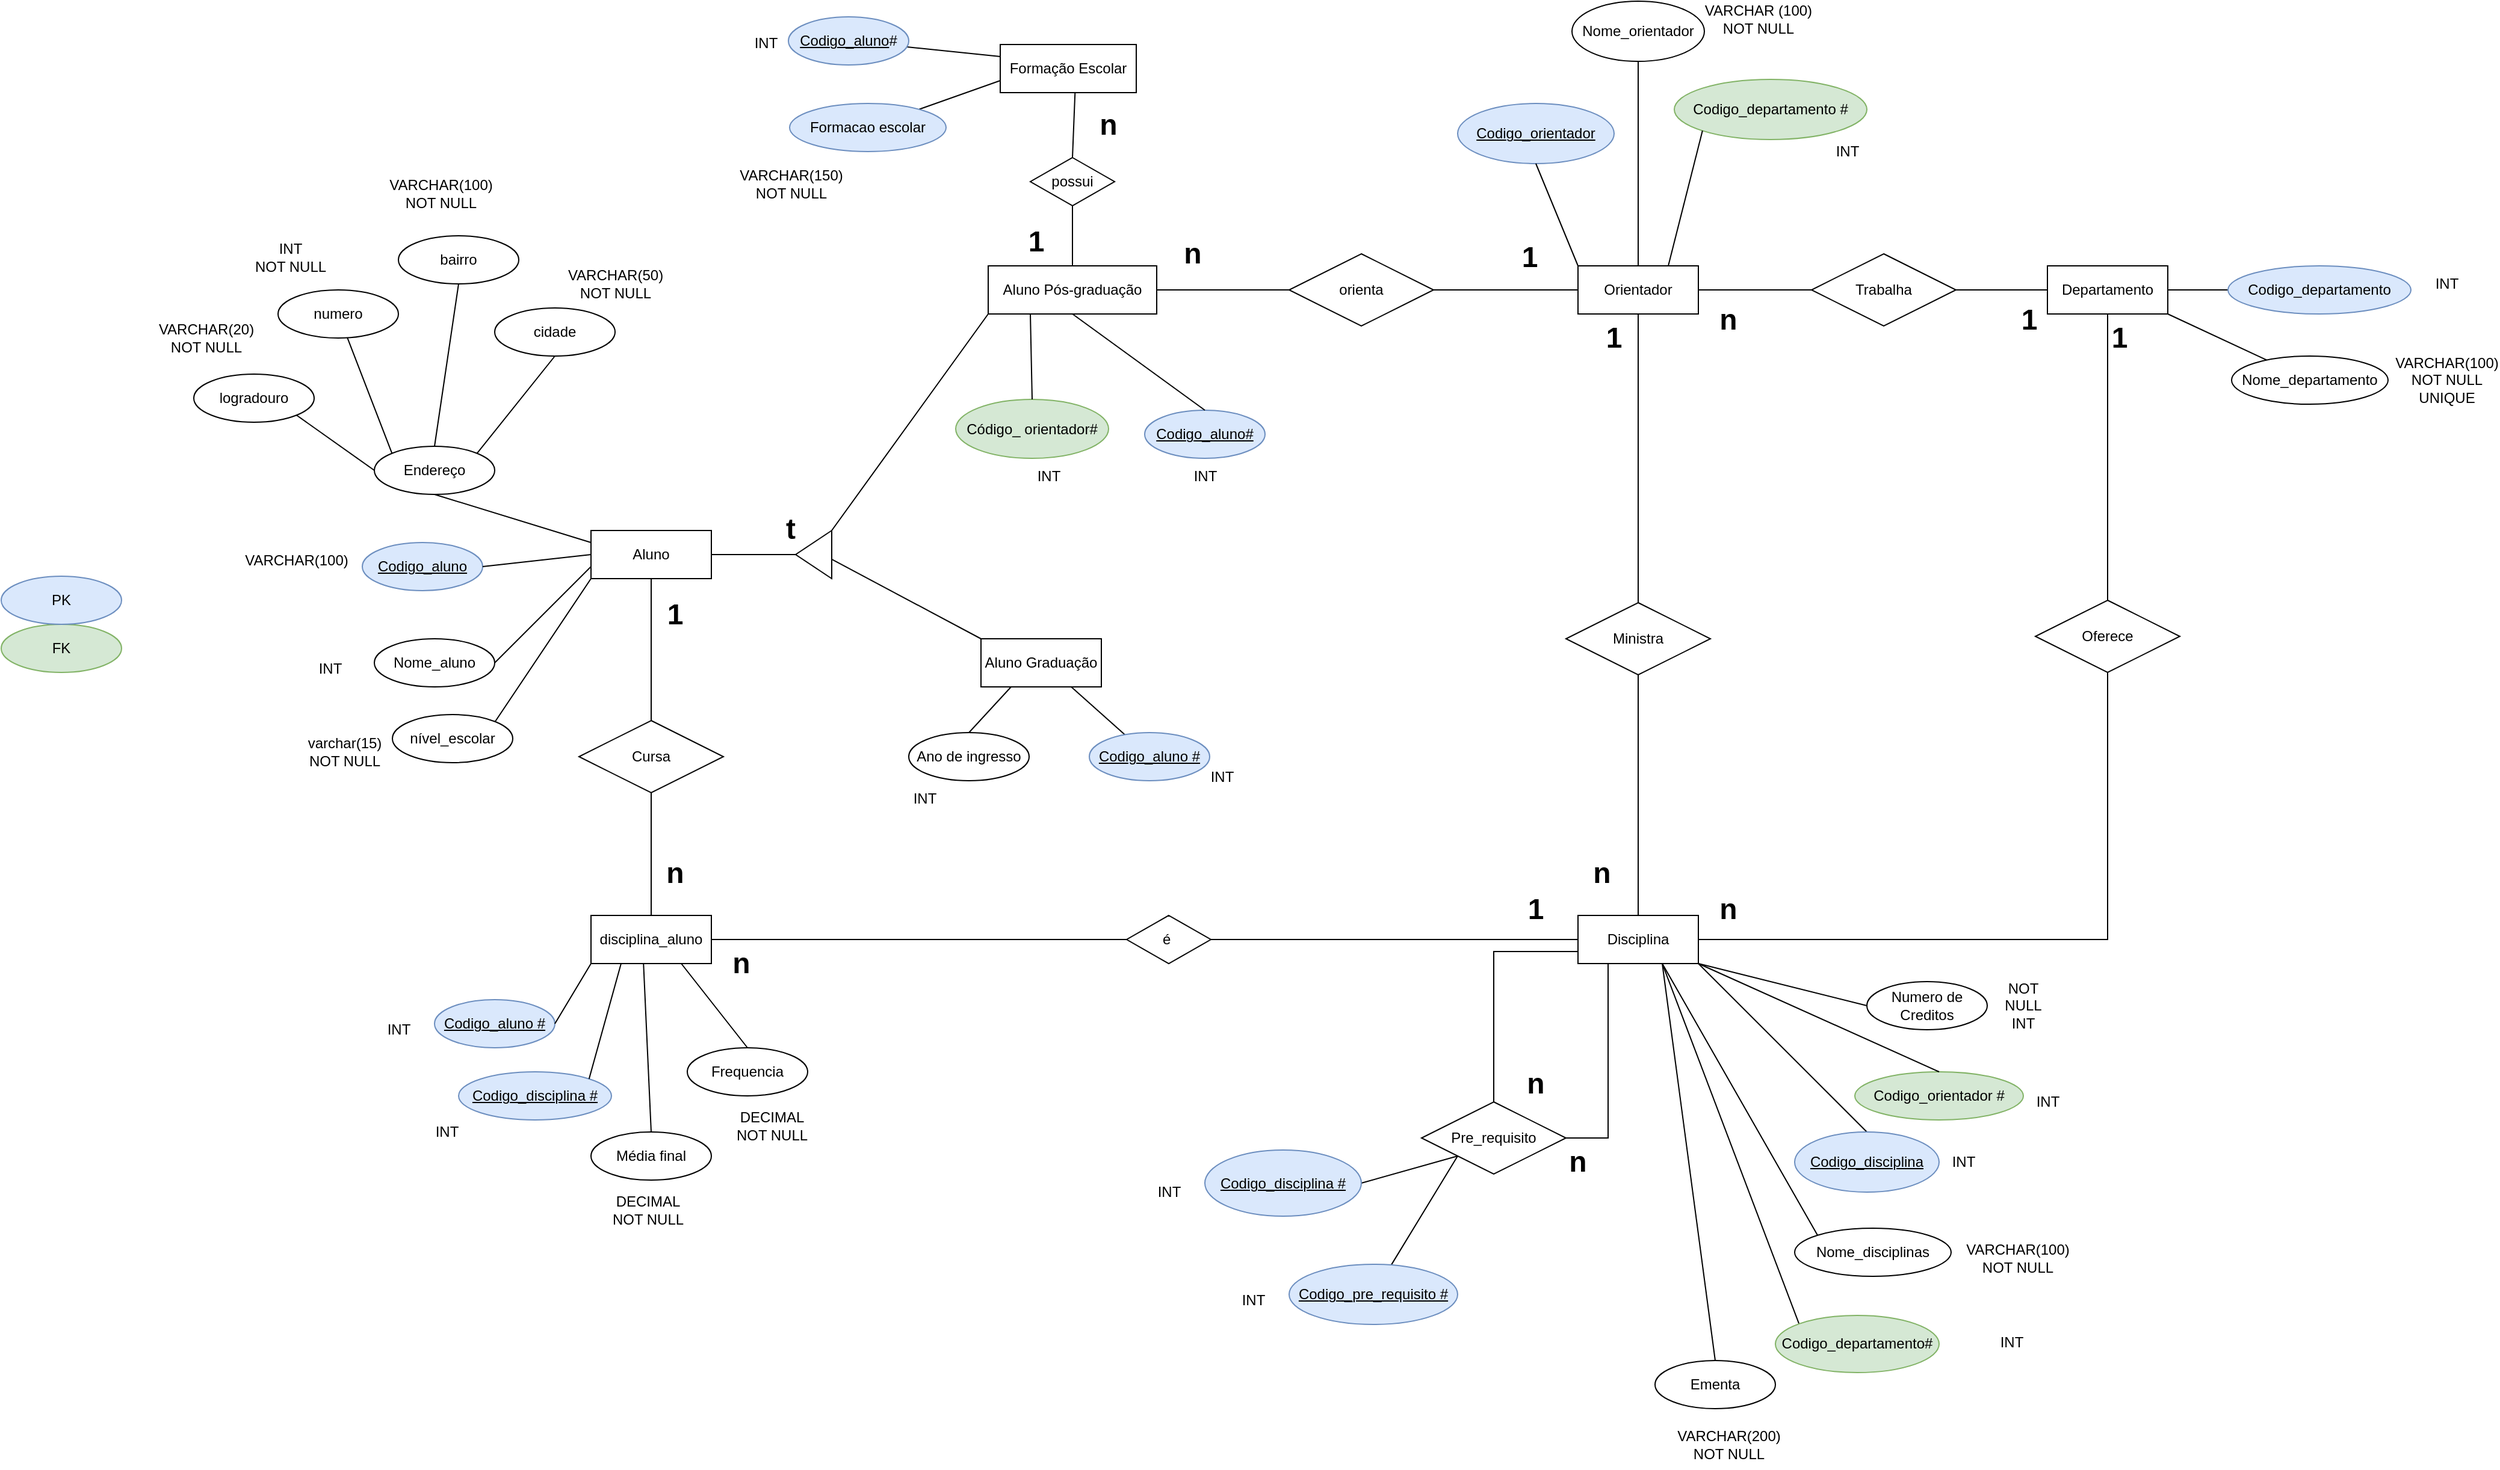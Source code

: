 <mxfile version="21.1.2" type="device">
  <diagram name="Página-1" id="sO-7xEorYhocGjbOIU1M">
    <mxGraphModel dx="548" dy="1521" grid="0" gridSize="10" guides="1" tooltips="1" connect="1" arrows="1" fold="1" page="1" pageScale="1" pageWidth="827" pageHeight="1169" math="0" shadow="0">
      <root>
        <mxCell id="0" />
        <mxCell id="1" parent="0" />
        <mxCell id="-kthMHdzDpv6y8lh09t6-1" value="Departamento" style="whiteSpace=wrap;html=1;align=center;" parent="1" vertex="1">
          <mxGeometry x="1850" y="-140" width="100" height="40" as="geometry" />
        </mxCell>
        <mxCell id="-kthMHdzDpv6y8lh09t6-2" value="Disciplina" style="whiteSpace=wrap;html=1;align=center;strokeColor=#000000;" parent="1" vertex="1">
          <mxGeometry x="1460" y="400" width="100" height="40" as="geometry" />
        </mxCell>
        <mxCell id="-kthMHdzDpv6y8lh09t6-3" value="Orientador" style="whiteSpace=wrap;html=1;align=center;" parent="1" vertex="1">
          <mxGeometry x="1460" y="-140" width="100" height="40" as="geometry" />
        </mxCell>
        <mxCell id="-kthMHdzDpv6y8lh09t6-5" value="Aluno" style="whiteSpace=wrap;html=1;align=center;" parent="1" vertex="1">
          <mxGeometry x="640" y="80" width="100" height="40" as="geometry" />
        </mxCell>
        <mxCell id="-kthMHdzDpv6y8lh09t6-7" value="disciplina_aluno" style="whiteSpace=wrap;html=1;align=center;" parent="1" vertex="1">
          <mxGeometry x="640" y="400" width="100" height="40" as="geometry" />
        </mxCell>
        <mxCell id="-kthMHdzDpv6y8lh09t6-8" value="Aluno Pós-graduação" style="whiteSpace=wrap;html=1;align=center;" parent="1" vertex="1">
          <mxGeometry x="970" y="-140" width="140" height="40" as="geometry" />
        </mxCell>
        <mxCell id="-kthMHdzDpv6y8lh09t6-10" value="Aluno Graduação" style="whiteSpace=wrap;html=1;align=center;" parent="1" vertex="1">
          <mxGeometry x="964" y="170" width="100" height="40" as="geometry" />
        </mxCell>
        <mxCell id="am_5IbPLL-6dULDhQSP--19" value="Oferece" style="shape=rhombus;perimeter=rhombusPerimeter;whiteSpace=wrap;html=1;align=center;" parent="1" vertex="1">
          <mxGeometry x="1840" y="138" width="120" height="60" as="geometry" />
        </mxCell>
        <mxCell id="am_5IbPLL-6dULDhQSP--25" value="Trabalha" style="shape=rhombus;perimeter=rhombusPerimeter;whiteSpace=wrap;html=1;align=center;" parent="1" vertex="1">
          <mxGeometry x="1654" y="-150" width="120" height="60" as="geometry" />
        </mxCell>
        <mxCell id="am_5IbPLL-6dULDhQSP--34" value="" style="triangle;whiteSpace=wrap;html=1;direction=west;" parent="1" vertex="1">
          <mxGeometry x="810" y="80" width="30" height="40" as="geometry" />
        </mxCell>
        <mxCell id="am_5IbPLL-6dULDhQSP--38" value="" style="endArrow=none;html=1;rounded=0;entryX=1;entryY=0.5;entryDx=0;entryDy=0;exitX=1;exitY=0.5;exitDx=0;exitDy=0;" parent="1" source="-kthMHdzDpv6y8lh09t6-5" target="am_5IbPLL-6dULDhQSP--34" edge="1">
          <mxGeometry relative="1" as="geometry">
            <mxPoint x="670" y="10" as="sourcePoint" />
            <mxPoint x="830" y="10" as="targetPoint" />
          </mxGeometry>
        </mxCell>
        <mxCell id="am_5IbPLL-6dULDhQSP--39" value="" style="endArrow=none;html=1;rounded=0;entryX=0;entryY=1;entryDx=0;entryDy=0;" parent="1" target="-kthMHdzDpv6y8lh09t6-8" edge="1">
          <mxGeometry relative="1" as="geometry">
            <mxPoint x="840" y="80" as="sourcePoint" />
            <mxPoint x="830" y="10" as="targetPoint" />
          </mxGeometry>
        </mxCell>
        <mxCell id="am_5IbPLL-6dULDhQSP--40" value="" style="endArrow=none;html=1;rounded=0;entryX=0;entryY=0;entryDx=0;entryDy=0;exitX=-0.002;exitY=0.402;exitDx=0;exitDy=0;exitPerimeter=0;" parent="1" source="am_5IbPLL-6dULDhQSP--34" target="-kthMHdzDpv6y8lh09t6-10" edge="1">
          <mxGeometry relative="1" as="geometry">
            <mxPoint x="840" y="107" as="sourcePoint" />
            <mxPoint x="830" y="10" as="targetPoint" />
          </mxGeometry>
        </mxCell>
        <mxCell id="am_5IbPLL-6dULDhQSP--42" value="" style="endArrow=none;html=1;rounded=0;entryX=0;entryY=0.5;entryDx=0;entryDy=0;exitX=1;exitY=0.5;exitDx=0;exitDy=0;" parent="1" source="am_5IbPLL-6dULDhQSP--17" target="-kthMHdzDpv6y8lh09t6-3" edge="1">
          <mxGeometry relative="1" as="geometry">
            <mxPoint x="970" y="60" as="sourcePoint" />
            <mxPoint x="1130" y="60" as="targetPoint" />
          </mxGeometry>
        </mxCell>
        <mxCell id="am_5IbPLL-6dULDhQSP--43" value="" style="endArrow=none;html=1;rounded=0;entryX=0.5;entryY=1;entryDx=0;entryDy=0;exitX=0.5;exitY=0;exitDx=0;exitDy=0;" parent="1" source="am_5IbPLL-6dULDhQSP--15" target="-kthMHdzDpv6y8lh09t6-3" edge="1">
          <mxGeometry relative="1" as="geometry">
            <mxPoint x="1520" y="50.0" as="sourcePoint" />
            <mxPoint x="1130" y="60" as="targetPoint" />
          </mxGeometry>
        </mxCell>
        <mxCell id="am_5IbPLL-6dULDhQSP--44" value="" style="endArrow=none;html=1;rounded=0;entryX=0.5;entryY=1;entryDx=0;entryDy=0;exitX=0.5;exitY=0;exitDx=0;exitDy=0;" parent="1" source="-kthMHdzDpv6y8lh09t6-2" target="am_5IbPLL-6dULDhQSP--15" edge="1">
          <mxGeometry relative="1" as="geometry">
            <mxPoint x="1510" y="340" as="sourcePoint" />
            <mxPoint x="1510" y="20" as="targetPoint" />
          </mxGeometry>
        </mxCell>
        <mxCell id="am_5IbPLL-6dULDhQSP--15" value="Ministra" style="shape=rhombus;perimeter=rhombusPerimeter;whiteSpace=wrap;html=1;align=center;" parent="1" vertex="1">
          <mxGeometry x="1450" y="140" width="120" height="60" as="geometry" />
        </mxCell>
        <mxCell id="am_5IbPLL-6dULDhQSP--45" value="" style="endArrow=none;html=1;rounded=0;entryX=0;entryY=0.5;entryDx=0;entryDy=0;exitX=1;exitY=0.5;exitDx=0;exitDy=0;" parent="1" source="-kthMHdzDpv6y8lh09t6-8" target="am_5IbPLL-6dULDhQSP--17" edge="1">
          <mxGeometry relative="1" as="geometry">
            <mxPoint x="1150" y="-90" as="sourcePoint" />
            <mxPoint x="1470" y="-90" as="targetPoint" />
          </mxGeometry>
        </mxCell>
        <mxCell id="am_5IbPLL-6dULDhQSP--17" value="orienta" style="shape=rhombus;perimeter=rhombusPerimeter;whiteSpace=wrap;html=1;align=center;" parent="1" vertex="1">
          <mxGeometry x="1220" y="-150" width="120" height="60" as="geometry" />
        </mxCell>
        <mxCell id="am_5IbPLL-6dULDhQSP--46" value="" style="endArrow=none;html=1;rounded=0;entryX=0;entryY=0.5;entryDx=0;entryDy=0;exitX=1;exitY=0.5;exitDx=0;exitDy=0;" parent="1" source="am_5IbPLL-6dULDhQSP--25" target="-kthMHdzDpv6y8lh09t6-1" edge="1">
          <mxGeometry relative="1" as="geometry">
            <mxPoint x="1240" y="20" as="sourcePoint" />
            <mxPoint x="1400" y="20" as="targetPoint" />
          </mxGeometry>
        </mxCell>
        <mxCell id="am_5IbPLL-6dULDhQSP--47" value="" style="endArrow=none;html=1;rounded=0;exitX=1;exitY=0.5;exitDx=0;exitDy=0;entryX=0;entryY=0.5;entryDx=0;entryDy=0;" parent="1" source="-kthMHdzDpv6y8lh09t6-3" target="am_5IbPLL-6dULDhQSP--25" edge="1">
          <mxGeometry relative="1" as="geometry">
            <mxPoint x="1240" y="20" as="sourcePoint" />
            <mxPoint x="1400" y="20" as="targetPoint" />
          </mxGeometry>
        </mxCell>
        <mxCell id="am_5IbPLL-6dULDhQSP--48" value="" style="endArrow=none;html=1;rounded=0;entryX=0.5;entryY=1;entryDx=0;entryDy=0;exitX=0.5;exitY=0;exitDx=0;exitDy=0;" parent="1" source="am_5IbPLL-6dULDhQSP--19" target="-kthMHdzDpv6y8lh09t6-1" edge="1">
          <mxGeometry relative="1" as="geometry">
            <mxPoint x="1900" y="50.0" as="sourcePoint" />
            <mxPoint x="1400" y="60" as="targetPoint" />
          </mxGeometry>
        </mxCell>
        <mxCell id="am_5IbPLL-6dULDhQSP--49" value="" style="endArrow=none;html=1;rounded=0;entryX=0.5;entryY=1;entryDx=0;entryDy=0;exitX=1;exitY=0.5;exitDx=0;exitDy=0;" parent="1" source="-kthMHdzDpv6y8lh09t6-2" target="am_5IbPLL-6dULDhQSP--19" edge="1">
          <mxGeometry relative="1" as="geometry">
            <mxPoint x="1560" y="340" as="sourcePoint" />
            <mxPoint x="1390" y="150" as="targetPoint" />
            <Array as="points">
              <mxPoint x="1900" y="420" />
            </Array>
          </mxGeometry>
        </mxCell>
        <mxCell id="am_5IbPLL-6dULDhQSP--50" value="" style="endArrow=none;html=1;rounded=0;entryX=0;entryY=0.5;entryDx=0;entryDy=0;exitX=1;exitY=0.5;exitDx=0;exitDy=0;" parent="1" source="-kthMHdzDpv6y8lh09t6-14" target="-kthMHdzDpv6y8lh09t6-2" edge="1">
          <mxGeometry relative="1" as="geometry">
            <mxPoint x="1190" y="230" as="sourcePoint" />
            <mxPoint x="1350" y="230" as="targetPoint" />
          </mxGeometry>
        </mxCell>
        <mxCell id="am_5IbPLL-6dULDhQSP--51" value="" style="endArrow=none;html=1;rounded=0;exitX=0.5;exitY=1;exitDx=0;exitDy=0;entryX=0.5;entryY=0;entryDx=0;entryDy=0;" parent="1" source="am_5IbPLL-6dULDhQSP--28" target="-kthMHdzDpv6y8lh09t6-7" edge="1">
          <mxGeometry relative="1" as="geometry">
            <mxPoint x="1190" y="150" as="sourcePoint" />
            <mxPoint x="1350" y="150" as="targetPoint" />
          </mxGeometry>
        </mxCell>
        <mxCell id="am_5IbPLL-6dULDhQSP--52" value="" style="endArrow=none;html=1;rounded=0;entryX=0;entryY=0.5;entryDx=0;entryDy=0;exitX=1;exitY=0.5;exitDx=0;exitDy=0;" parent="1" source="-kthMHdzDpv6y8lh09t6-7" target="-kthMHdzDpv6y8lh09t6-14" edge="1">
          <mxGeometry relative="1" as="geometry">
            <mxPoint x="740" y="420" as="sourcePoint" />
            <mxPoint x="1460" y="420" as="targetPoint" />
          </mxGeometry>
        </mxCell>
        <mxCell id="-kthMHdzDpv6y8lh09t6-14" value="é&amp;nbsp;" style="shape=rhombus;perimeter=rhombusPerimeter;whiteSpace=wrap;html=1;align=center;" parent="1" vertex="1">
          <mxGeometry x="1085" y="400" width="70" height="40" as="geometry" />
        </mxCell>
        <mxCell id="am_5IbPLL-6dULDhQSP--53" value="" style="endArrow=none;html=1;rounded=0;exitX=0.5;exitY=1;exitDx=0;exitDy=0;entryX=0.5;entryY=0;entryDx=0;entryDy=0;" parent="1" source="-kthMHdzDpv6y8lh09t6-5" target="am_5IbPLL-6dULDhQSP--28" edge="1">
          <mxGeometry relative="1" as="geometry">
            <mxPoint x="690" y="120" as="sourcePoint" />
            <mxPoint x="690" y="320" as="targetPoint" />
          </mxGeometry>
        </mxCell>
        <mxCell id="am_5IbPLL-6dULDhQSP--28" value="Cursa" style="shape=rhombus;perimeter=rhombusPerimeter;whiteSpace=wrap;html=1;align=center;" parent="1" vertex="1">
          <mxGeometry x="630" y="238" width="120" height="60" as="geometry" />
        </mxCell>
        <mxCell id="328aUAQGdiE6-2sCasB5-2" value="" style="endArrow=none;html=1;rounded=0;entryX=1;entryY=1;entryDx=0;entryDy=0;" parent="1" source="328aUAQGdiE6-2sCasB5-18" target="-kthMHdzDpv6y8lh09t6-1" edge="1">
          <mxGeometry relative="1" as="geometry">
            <mxPoint x="1900" y="-210" as="sourcePoint" />
            <mxPoint x="1400" y="70" as="targetPoint" />
          </mxGeometry>
        </mxCell>
        <mxCell id="328aUAQGdiE6-2sCasB5-3" value="Nome_orientador" style="ellipse;whiteSpace=wrap;html=1;align=center;" parent="1" vertex="1">
          <mxGeometry x="1455" y="-360" width="110" height="50" as="geometry" />
        </mxCell>
        <mxCell id="328aUAQGdiE6-2sCasB5-4" value="" style="endArrow=none;html=1;rounded=0;entryX=1;entryY=0.5;entryDx=0;entryDy=0;exitX=0;exitY=0.5;exitDx=0;exitDy=0;" parent="1" source="328aUAQGdiE6-2sCasB5-5" target="-kthMHdzDpv6y8lh09t6-1" edge="1">
          <mxGeometry relative="1" as="geometry">
            <mxPoint x="1990" y="-220" as="sourcePoint" />
            <mxPoint x="1900" y="-150" as="targetPoint" />
          </mxGeometry>
        </mxCell>
        <mxCell id="328aUAQGdiE6-2sCasB5-5" value="Codigo_departamento" style="ellipse;whiteSpace=wrap;html=1;align=center;fillColor=#dae8fc;strokeColor=#6c8ebf;" parent="1" vertex="1">
          <mxGeometry x="2000" y="-140" width="152" height="40" as="geometry" />
        </mxCell>
        <mxCell id="328aUAQGdiE6-2sCasB5-9" value="" style="endArrow=none;html=1;rounded=0;entryX=1;entryY=1;entryDx=0;entryDy=0;exitX=0.5;exitY=0;exitDx=0;exitDy=0;" parent="1" source="328aUAQGdiE6-2sCasB5-10" target="-kthMHdzDpv6y8lh09t6-2" edge="1">
          <mxGeometry relative="1" as="geometry">
            <mxPoint x="1560" y="510" as="sourcePoint" />
            <mxPoint x="1935" y="80" as="targetPoint" />
          </mxGeometry>
        </mxCell>
        <mxCell id="328aUAQGdiE6-2sCasB5-10" value="&lt;u&gt;Codigo_disciplina&lt;/u&gt;" style="ellipse;whiteSpace=wrap;html=1;align=center;fillColor=#dae8fc;strokeColor=#6c8ebf;" parent="1" vertex="1">
          <mxGeometry x="1640" y="580" width="120" height="50" as="geometry" />
        </mxCell>
        <mxCell id="328aUAQGdiE6-2sCasB5-11" value="Nome_disciplinas" style="ellipse;whiteSpace=wrap;html=1;align=center;" parent="1" vertex="1">
          <mxGeometry x="1640" y="660" width="130" height="40" as="geometry" />
        </mxCell>
        <mxCell id="328aUAQGdiE6-2sCasB5-12" value="Ementa" style="ellipse;whiteSpace=wrap;html=1;align=center;" parent="1" vertex="1">
          <mxGeometry x="1524" y="770" width="100" height="40" as="geometry" />
        </mxCell>
        <mxCell id="328aUAQGdiE6-2sCasB5-13" value="Numero de Creditos" style="ellipse;whiteSpace=wrap;html=1;align=center;" parent="1" vertex="1">
          <mxGeometry x="1700" y="455" width="100" height="40" as="geometry" />
        </mxCell>
        <mxCell id="328aUAQGdiE6-2sCasB5-14" value="Codigo_orientador #" style="ellipse;whiteSpace=wrap;html=1;align=center;fillColor=#d5e8d4;strokeColor=#82b366;" parent="1" vertex="1">
          <mxGeometry x="1690" y="530" width="140" height="40" as="geometry" />
        </mxCell>
        <mxCell id="328aUAQGdiE6-2sCasB5-16" value="&lt;u&gt;Codigo_orientador&lt;/u&gt;" style="ellipse;whiteSpace=wrap;html=1;align=center;fillColor=#dae8fc;strokeColor=#6c8ebf;" parent="1" vertex="1">
          <mxGeometry x="1360" y="-275" width="130" height="50" as="geometry" />
        </mxCell>
        <mxCell id="328aUAQGdiE6-2sCasB5-17" value="Codigo_departamento #" style="ellipse;whiteSpace=wrap;html=1;align=center;fillColor=#d5e8d4;strokeColor=#82b366;" parent="1" vertex="1">
          <mxGeometry x="1540" y="-295" width="160" height="50" as="geometry" />
        </mxCell>
        <mxCell id="328aUAQGdiE6-2sCasB5-20" value="&lt;u&gt;Codigo_aluno&lt;/u&gt;" style="ellipse;whiteSpace=wrap;html=1;align=center;fillColor=#dae8fc;strokeColor=#6c8ebf;" parent="1" vertex="1">
          <mxGeometry x="450" y="90" width="100" height="40" as="geometry" />
        </mxCell>
        <mxCell id="328aUAQGdiE6-2sCasB5-21" value="Nome_aluno" style="ellipse;whiteSpace=wrap;html=1;align=center;" parent="1" vertex="1">
          <mxGeometry x="460" y="170" width="100" height="40" as="geometry" />
        </mxCell>
        <mxCell id="328aUAQGdiE6-2sCasB5-22" value="Endereço" style="ellipse;whiteSpace=wrap;html=1;align=center;" parent="1" vertex="1">
          <mxGeometry x="460" y="10" width="100" height="40" as="geometry" />
        </mxCell>
        <mxCell id="328aUAQGdiE6-2sCasB5-24" value="&lt;u&gt;Codigo_aluno #&lt;/u&gt;" style="ellipse;whiteSpace=wrap;html=1;align=center;fillColor=#dae8fc;strokeColor=#6c8ebf;" parent="1" vertex="1">
          <mxGeometry x="510" y="470" width="100" height="40" as="geometry" />
        </mxCell>
        <mxCell id="328aUAQGdiE6-2sCasB5-25" value="&lt;u&gt;Codigo_disciplina #&lt;/u&gt;" style="ellipse;whiteSpace=wrap;html=1;align=center;fillColor=#dae8fc;strokeColor=#6c8ebf;" parent="1" vertex="1">
          <mxGeometry x="530" y="530" width="127" height="40" as="geometry" />
        </mxCell>
        <mxCell id="328aUAQGdiE6-2sCasB5-26" value="Média final" style="ellipse;whiteSpace=wrap;html=1;align=center;" parent="1" vertex="1">
          <mxGeometry x="640" y="580" width="100" height="40" as="geometry" />
        </mxCell>
        <mxCell id="328aUAQGdiE6-2sCasB5-27" value="Frequencia" style="ellipse;whiteSpace=wrap;html=1;align=center;" parent="1" vertex="1">
          <mxGeometry x="720" y="510" width="100" height="40" as="geometry" />
        </mxCell>
        <mxCell id="328aUAQGdiE6-2sCasB5-28" value="Ano de ingresso" style="ellipse;whiteSpace=wrap;html=1;align=center;" parent="1" vertex="1">
          <mxGeometry x="904" y="248" width="100" height="40" as="geometry" />
        </mxCell>
        <mxCell id="328aUAQGdiE6-2sCasB5-29" value="Código_ orientador#" style="ellipse;whiteSpace=wrap;html=1;align=center;fillColor=#d5e8d4;strokeColor=#82b366;" parent="1" vertex="1">
          <mxGeometry x="943" y="-29" width="127" height="49" as="geometry" />
        </mxCell>
        <mxCell id="328aUAQGdiE6-2sCasB5-30" value="&lt;u&gt;Codigo_aluno#&lt;/u&gt;" style="ellipse;whiteSpace=wrap;html=1;align=center;fillColor=#dae8fc;strokeColor=#6c8ebf;" parent="1" vertex="1">
          <mxGeometry x="1100" y="-20" width="100" height="40" as="geometry" />
        </mxCell>
        <mxCell id="9VS_eh-sLjcIpvWzk_sn-1" value="" style="endArrow=none;html=1;rounded=0;exitX=0.5;exitY=1;exitDx=0;exitDy=0;entryX=0;entryY=0;entryDx=0;entryDy=0;" parent="1" source="328aUAQGdiE6-2sCasB5-16" target="-kthMHdzDpv6y8lh09t6-3" edge="1">
          <mxGeometry relative="1" as="geometry">
            <mxPoint x="1473.891" y="-207.322" as="sourcePoint" />
            <mxPoint x="1520" y="-150" as="targetPoint" />
          </mxGeometry>
        </mxCell>
        <mxCell id="9VS_eh-sLjcIpvWzk_sn-2" value="" style="endArrow=none;html=1;rounded=0;entryX=0.5;entryY=1;entryDx=0;entryDy=0;exitX=0.5;exitY=0;exitDx=0;exitDy=0;" parent="1" source="-kthMHdzDpv6y8lh09t6-3" target="328aUAQGdiE6-2sCasB5-3" edge="1">
          <mxGeometry relative="1" as="geometry">
            <mxPoint x="1390" y="-60" as="sourcePoint" />
            <mxPoint x="1550" y="-60" as="targetPoint" />
          </mxGeometry>
        </mxCell>
        <mxCell id="9VS_eh-sLjcIpvWzk_sn-3" value="" style="endArrow=none;html=1;rounded=0;entryX=0;entryY=1;entryDx=0;entryDy=0;exitX=0.75;exitY=0;exitDx=0;exitDy=0;" parent="1" source="-kthMHdzDpv6y8lh09t6-3" target="328aUAQGdiE6-2sCasB5-17" edge="1">
          <mxGeometry relative="1" as="geometry">
            <mxPoint x="1520" y="-150" as="sourcePoint" />
            <mxPoint x="1550" y="-60" as="targetPoint" />
          </mxGeometry>
        </mxCell>
        <mxCell id="9VS_eh-sLjcIpvWzk_sn-4" value="VARCHAR (100)&lt;br&gt;NOT NULL" style="text;html=1;strokeColor=none;fillColor=none;align=center;verticalAlign=middle;whiteSpace=wrap;rounded=0;" parent="1" vertex="1">
          <mxGeometry x="1550" y="-360" width="120" height="30" as="geometry" />
        </mxCell>
        <mxCell id="9VS_eh-sLjcIpvWzk_sn-5" value="INT" style="text;html=1;strokeColor=none;fillColor=none;align=center;verticalAlign=middle;whiteSpace=wrap;rounded=0;" parent="1" vertex="1">
          <mxGeometry x="1654" y="-250" width="60" height="30" as="geometry" />
        </mxCell>
        <mxCell id="9VS_eh-sLjcIpvWzk_sn-6" value="FK" style="ellipse;whiteSpace=wrap;html=1;align=center;fillColor=#d5e8d4;strokeColor=#82b366;" parent="1" vertex="1">
          <mxGeometry x="150" y="158" width="100" height="40" as="geometry" />
        </mxCell>
        <mxCell id="9VS_eh-sLjcIpvWzk_sn-10" value="PK" style="ellipse;whiteSpace=wrap;html=1;align=center;fillColor=#dae8fc;strokeColor=#6c8ebf;" parent="1" vertex="1">
          <mxGeometry x="150" y="118" width="100" height="40" as="geometry" />
        </mxCell>
        <mxCell id="328aUAQGdiE6-2sCasB5-18" value="Nome_departamento" style="ellipse;whiteSpace=wrap;html=1;align=center;" parent="1" vertex="1">
          <mxGeometry x="2003" y="-65" width="130" height="40" as="geometry" />
        </mxCell>
        <mxCell id="9VS_eh-sLjcIpvWzk_sn-12" value="VARCHAR(100)&lt;br&gt;NOT NULL&lt;br&gt;UNIQUE" style="text;html=1;strokeColor=none;fillColor=none;align=center;verticalAlign=middle;whiteSpace=wrap;rounded=0;" parent="1" vertex="1">
          <mxGeometry x="2152" y="-60" width="60" height="30" as="geometry" />
        </mxCell>
        <mxCell id="9VS_eh-sLjcIpvWzk_sn-13" value="INT" style="text;html=1;strokeColor=none;fillColor=none;align=center;verticalAlign=middle;whiteSpace=wrap;rounded=0;" parent="1" vertex="1">
          <mxGeometry x="2152" y="-140" width="60" height="30" as="geometry" />
        </mxCell>
        <mxCell id="9VS_eh-sLjcIpvWzk_sn-14" value="" style="endArrow=none;html=1;rounded=0;entryX=0;entryY=0.5;entryDx=0;entryDy=0;" parent="1" target="328aUAQGdiE6-2sCasB5-13" edge="1">
          <mxGeometry relative="1" as="geometry">
            <mxPoint x="1560" y="440" as="sourcePoint" />
            <mxPoint x="1540" y="310" as="targetPoint" />
          </mxGeometry>
        </mxCell>
        <mxCell id="9VS_eh-sLjcIpvWzk_sn-15" value="" style="endArrow=none;html=1;rounded=0;entryX=0.5;entryY=0;entryDx=0;entryDy=0;exitX=1;exitY=1;exitDx=0;exitDy=0;" parent="1" source="-kthMHdzDpv6y8lh09t6-2" target="328aUAQGdiE6-2sCasB5-14" edge="1">
          <mxGeometry relative="1" as="geometry">
            <mxPoint x="1380" y="310" as="sourcePoint" />
            <mxPoint x="1540" y="310" as="targetPoint" />
          </mxGeometry>
        </mxCell>
        <mxCell id="9VS_eh-sLjcIpvWzk_sn-16" value="" style="endArrow=none;html=1;rounded=0;exitX=0;exitY=0;exitDx=0;exitDy=0;" parent="1" source="2ZMc8y1-_rDqalnOoS_V-8" edge="1">
          <mxGeometry relative="1" as="geometry">
            <mxPoint x="1652.915" y="737.485" as="sourcePoint" />
            <mxPoint x="1530" y="440" as="targetPoint" />
          </mxGeometry>
        </mxCell>
        <mxCell id="9VS_eh-sLjcIpvWzk_sn-17" value="" style="endArrow=none;html=1;rounded=0;fillColor=#cce5ff;strokeColor=default;" parent="1" edge="1">
          <mxGeometry relative="1" as="geometry">
            <mxPoint x="1574" y="770" as="sourcePoint" />
            <mxPoint x="1530" y="440" as="targetPoint" />
          </mxGeometry>
        </mxCell>
        <mxCell id="9VS_eh-sLjcIpvWzk_sn-18" value="" style="endArrow=none;html=1;rounded=0;exitX=0;exitY=0;exitDx=0;exitDy=0;" parent="1" source="328aUAQGdiE6-2sCasB5-11" edge="1">
          <mxGeometry relative="1" as="geometry">
            <mxPoint x="1380" y="310" as="sourcePoint" />
            <mxPoint x="1530" y="440" as="targetPoint" />
          </mxGeometry>
        </mxCell>
        <mxCell id="9VS_eh-sLjcIpvWzk_sn-19" value="NOT NULL&lt;br&gt;INT" style="text;html=1;strokeColor=none;fillColor=none;align=center;verticalAlign=middle;whiteSpace=wrap;rounded=0;" parent="1" vertex="1">
          <mxGeometry x="1800" y="460" width="60" height="30" as="geometry" />
        </mxCell>
        <mxCell id="9VS_eh-sLjcIpvWzk_sn-20" value="INT" style="text;html=1;align=center;verticalAlign=middle;resizable=0;points=[];autosize=1;strokeColor=none;fillColor=none;" parent="1" vertex="1">
          <mxGeometry x="1830" y="540" width="40" height="30" as="geometry" />
        </mxCell>
        <mxCell id="9VS_eh-sLjcIpvWzk_sn-22" value="VARCHAR(100)&lt;br&gt;NOT NULL" style="text;html=1;align=center;verticalAlign=middle;resizable=0;points=[];autosize=1;strokeColor=none;fillColor=none;" parent="1" vertex="1">
          <mxGeometry x="1770" y="665" width="110" height="40" as="geometry" />
        </mxCell>
        <mxCell id="9VS_eh-sLjcIpvWzk_sn-25" value="INT" style="text;html=1;align=center;verticalAlign=middle;resizable=0;points=[];autosize=1;strokeColor=none;fillColor=none;" parent="1" vertex="1">
          <mxGeometry x="460" y="480" width="40" height="30" as="geometry" />
        </mxCell>
        <mxCell id="9VS_eh-sLjcIpvWzk_sn-26" value="INT" style="text;html=1;align=center;verticalAlign=middle;resizable=0;points=[];autosize=1;strokeColor=none;fillColor=none;" parent="1" vertex="1">
          <mxGeometry x="500" y="565" width="40" height="30" as="geometry" />
        </mxCell>
        <mxCell id="9VS_eh-sLjcIpvWzk_sn-27" value="DECIMAL&lt;br&gt;NOT NULL" style="text;html=1;align=center;verticalAlign=middle;resizable=0;points=[];autosize=1;strokeColor=none;fillColor=none;" parent="1" vertex="1">
          <mxGeometry x="647" y="625" width="80" height="40" as="geometry" />
        </mxCell>
        <mxCell id="9VS_eh-sLjcIpvWzk_sn-28" value="DECIMAL&lt;br&gt;NOT NULL" style="text;html=1;align=center;verticalAlign=middle;resizable=0;points=[];autosize=1;strokeColor=none;fillColor=none;" parent="1" vertex="1">
          <mxGeometry x="750" y="555" width="80" height="40" as="geometry" />
        </mxCell>
        <mxCell id="9VS_eh-sLjcIpvWzk_sn-29" value="INT" style="text;html=1;align=center;verticalAlign=middle;resizable=0;points=[];autosize=1;strokeColor=none;fillColor=none;" parent="1" vertex="1">
          <mxGeometry x="403" y="180" width="40" height="30" as="geometry" />
        </mxCell>
        <mxCell id="9VS_eh-sLjcIpvWzk_sn-30" value="" style="endArrow=none;html=1;rounded=0;entryX=0;entryY=0.5;entryDx=0;entryDy=0;exitX=1;exitY=1;exitDx=0;exitDy=0;" parent="1" source="9VS_eh-sLjcIpvWzk_sn-34" target="328aUAQGdiE6-2sCasB5-22" edge="1">
          <mxGeometry relative="1" as="geometry">
            <mxPoint x="280" y="-210" as="sourcePoint" />
            <mxPoint x="800" y="20" as="targetPoint" />
          </mxGeometry>
        </mxCell>
        <mxCell id="9VS_eh-sLjcIpvWzk_sn-31" value="" style="endArrow=none;html=1;rounded=0;entryX=0;entryY=0;entryDx=0;entryDy=0;" parent="1" source="9VS_eh-sLjcIpvWzk_sn-35" target="328aUAQGdiE6-2sCasB5-22" edge="1">
          <mxGeometry relative="1" as="geometry">
            <mxPoint x="410" y="-240" as="sourcePoint" />
            <mxPoint x="800" y="20" as="targetPoint" />
          </mxGeometry>
        </mxCell>
        <mxCell id="9VS_eh-sLjcIpvWzk_sn-32" value="" style="endArrow=none;html=1;rounded=0;entryX=0.5;entryY=0;entryDx=0;entryDy=0;exitX=0.5;exitY=1;exitDx=0;exitDy=0;" parent="1" source="9VS_eh-sLjcIpvWzk_sn-37" target="328aUAQGdiE6-2sCasB5-22" edge="1">
          <mxGeometry relative="1" as="geometry">
            <mxPoint x="500" y="-140" as="sourcePoint" />
            <mxPoint x="800" y="20" as="targetPoint" />
          </mxGeometry>
        </mxCell>
        <mxCell id="9VS_eh-sLjcIpvWzk_sn-33" value="" style="endArrow=none;html=1;rounded=0;exitX=1;exitY=0;exitDx=0;exitDy=0;entryX=0.5;entryY=1;entryDx=0;entryDy=0;" parent="1" source="328aUAQGdiE6-2sCasB5-22" target="9VS_eh-sLjcIpvWzk_sn-38" edge="1">
          <mxGeometry relative="1" as="geometry">
            <mxPoint x="640" y="20" as="sourcePoint" />
            <mxPoint x="580" y="-140" as="targetPoint" />
          </mxGeometry>
        </mxCell>
        <mxCell id="9VS_eh-sLjcIpvWzk_sn-34" value="logradouro" style="ellipse;whiteSpace=wrap;html=1;align=center;" parent="1" vertex="1">
          <mxGeometry x="310" y="-50" width="100" height="40" as="geometry" />
        </mxCell>
        <mxCell id="9VS_eh-sLjcIpvWzk_sn-35" value="numero" style="ellipse;whiteSpace=wrap;html=1;align=center;" parent="1" vertex="1">
          <mxGeometry x="380" y="-120" width="100" height="40" as="geometry" />
        </mxCell>
        <mxCell id="9VS_eh-sLjcIpvWzk_sn-38" value="cidade" style="ellipse;whiteSpace=wrap;html=1;align=center;" parent="1" vertex="1">
          <mxGeometry x="560" y="-105" width="100" height="40" as="geometry" />
        </mxCell>
        <mxCell id="9VS_eh-sLjcIpvWzk_sn-39" value="VARCHAR(100)" style="text;html=1;align=center;verticalAlign=middle;resizable=0;points=[];autosize=1;strokeColor=none;fillColor=none;" parent="1" vertex="1">
          <mxGeometry x="340" y="90" width="110" height="30" as="geometry" />
        </mxCell>
        <mxCell id="9VS_eh-sLjcIpvWzk_sn-40" value="VARCHAR(50)&lt;br&gt;NOT NULL" style="text;html=1;align=center;verticalAlign=middle;resizable=0;points=[];autosize=1;strokeColor=none;fillColor=none;" parent="1" vertex="1">
          <mxGeometry x="610" y="-145" width="100" height="40" as="geometry" />
        </mxCell>
        <mxCell id="9VS_eh-sLjcIpvWzk_sn-41" value="VARCHAR(100)&lt;br&gt;NOT NULL" style="text;html=1;align=center;verticalAlign=middle;resizable=0;points=[];autosize=1;strokeColor=none;fillColor=none;" parent="1" vertex="1">
          <mxGeometry x="460" y="-220" width="110" height="40" as="geometry" />
        </mxCell>
        <mxCell id="9VS_eh-sLjcIpvWzk_sn-42" value="INT&lt;br&gt;NOT NULL" style="text;html=1;align=center;verticalAlign=middle;resizable=0;points=[];autosize=1;strokeColor=none;fillColor=none;" parent="1" vertex="1">
          <mxGeometry x="350" y="-167" width="80" height="40" as="geometry" />
        </mxCell>
        <mxCell id="9VS_eh-sLjcIpvWzk_sn-43" value="VARCHAR(20)&lt;br&gt;NOT NULL" style="text;html=1;align=center;verticalAlign=middle;resizable=0;points=[];autosize=1;strokeColor=none;fillColor=none;" parent="1" vertex="1">
          <mxGeometry x="270" y="-100" width="100" height="40" as="geometry" />
        </mxCell>
        <mxCell id="9VS_eh-sLjcIpvWzk_sn-45" value="" style="endArrow=none;html=1;rounded=0;exitX=0;exitY=0.75;exitDx=0;exitDy=0;entryX=1;entryY=0.5;entryDx=0;entryDy=0;" parent="1" source="-kthMHdzDpv6y8lh09t6-5" target="328aUAQGdiE6-2sCasB5-21" edge="1">
          <mxGeometry relative="1" as="geometry">
            <mxPoint x="700" y="-230" as="sourcePoint" />
            <mxPoint x="530" y="138" as="targetPoint" />
          </mxGeometry>
        </mxCell>
        <mxCell id="9VS_eh-sLjcIpvWzk_sn-37" value="bairro" style="ellipse;whiteSpace=wrap;html=1;align=center;" parent="1" vertex="1">
          <mxGeometry x="480" y="-165" width="100" height="40" as="geometry" />
        </mxCell>
        <mxCell id="9VS_eh-sLjcIpvWzk_sn-47" value="" style="endArrow=none;html=1;rounded=0;exitX=0.5;exitY=1;exitDx=0;exitDy=0;entryX=0;entryY=0.25;entryDx=0;entryDy=0;" parent="1" source="328aUAQGdiE6-2sCasB5-22" target="-kthMHdzDpv6y8lh09t6-5" edge="1">
          <mxGeometry relative="1" as="geometry">
            <mxPoint x="820" y="-30" as="sourcePoint" />
            <mxPoint x="980" y="-30" as="targetPoint" />
          </mxGeometry>
        </mxCell>
        <mxCell id="9VS_eh-sLjcIpvWzk_sn-48" value="" style="endArrow=none;html=1;rounded=0;entryX=1;entryY=0.5;entryDx=0;entryDy=0;" parent="1" target="328aUAQGdiE6-2sCasB5-20" edge="1">
          <mxGeometry relative="1" as="geometry">
            <mxPoint x="640" y="100" as="sourcePoint" />
            <mxPoint x="600" y="30" as="targetPoint" />
          </mxGeometry>
        </mxCell>
        <mxCell id="am_5IbPLL-6dULDhQSP--67" value="&lt;font style=&quot;font-size: 24px;&quot;&gt;&lt;b style=&quot;&quot;&gt;1&lt;/b&gt;&lt;/font&gt;" style="text;html=1;strokeColor=none;fillColor=none;align=center;verticalAlign=middle;whiteSpace=wrap;rounded=0;" parent="1" vertex="1">
          <mxGeometry x="680" y="135" width="60" height="30" as="geometry" />
        </mxCell>
        <mxCell id="9VS_eh-sLjcIpvWzk_sn-52" value="" style="endArrow=none;html=1;rounded=0;entryX=0.25;entryY=1;entryDx=0;entryDy=0;exitX=1;exitY=0;exitDx=0;exitDy=0;" parent="1" source="328aUAQGdiE6-2sCasB5-25" target="-kthMHdzDpv6y8lh09t6-7" edge="1">
          <mxGeometry relative="1" as="geometry">
            <mxPoint x="640" y="530" as="sourcePoint" />
            <mxPoint x="1140" y="250" as="targetPoint" />
          </mxGeometry>
        </mxCell>
        <mxCell id="9VS_eh-sLjcIpvWzk_sn-53" value="" style="endArrow=none;html=1;rounded=0;exitX=1;exitY=0.5;exitDx=0;exitDy=0;" parent="1" source="328aUAQGdiE6-2sCasB5-24" edge="1">
          <mxGeometry relative="1" as="geometry">
            <mxPoint x="980" y="250" as="sourcePoint" />
            <mxPoint x="640" y="440" as="targetPoint" />
          </mxGeometry>
        </mxCell>
        <mxCell id="9VS_eh-sLjcIpvWzk_sn-54" value="" style="endArrow=none;html=1;rounded=0;exitX=0.5;exitY=0;exitDx=0;exitDy=0;entryX=0.75;entryY=1;entryDx=0;entryDy=0;" parent="1" source="328aUAQGdiE6-2sCasB5-27" target="-kthMHdzDpv6y8lh09t6-7" edge="1">
          <mxGeometry relative="1" as="geometry">
            <mxPoint x="980" y="250" as="sourcePoint" />
            <mxPoint x="680" y="440" as="targetPoint" />
          </mxGeometry>
        </mxCell>
        <mxCell id="9VS_eh-sLjcIpvWzk_sn-55" value="" style="endArrow=none;html=1;rounded=0;entryX=0.5;entryY=0;entryDx=0;entryDy=0;exitX=0.436;exitY=0.991;exitDx=0;exitDy=0;exitPerimeter=0;" parent="1" source="-kthMHdzDpv6y8lh09t6-7" target="328aUAQGdiE6-2sCasB5-26" edge="1">
          <mxGeometry relative="1" as="geometry">
            <mxPoint x="670" y="440" as="sourcePoint" />
            <mxPoint x="1140" y="250" as="targetPoint" />
          </mxGeometry>
        </mxCell>
        <mxCell id="9VS_eh-sLjcIpvWzk_sn-56" value="" style="endArrow=none;html=1;rounded=0;exitX=0.5;exitY=0;exitDx=0;exitDy=0;entryX=0.5;entryY=1;entryDx=0;entryDy=0;" parent="1" source="-kthMHdzDpv6y8lh09t6-8" target="9VS_eh-sLjcIpvWzk_sn-57" edge="1">
          <mxGeometry relative="1" as="geometry">
            <mxPoint x="1310" as="sourcePoint" />
            <mxPoint x="1075" y="-370" as="targetPoint" />
          </mxGeometry>
        </mxCell>
        <mxCell id="9VS_eh-sLjcIpvWzk_sn-57" value="possui" style="shape=rhombus;perimeter=rhombusPerimeter;whiteSpace=wrap;html=1;align=center;" parent="1" vertex="1">
          <mxGeometry x="1005" y="-230" width="70" height="40" as="geometry" />
        </mxCell>
        <mxCell id="9VS_eh-sLjcIpvWzk_sn-61" value="" style="endArrow=none;html=1;rounded=0;exitX=0.5;exitY=0;exitDx=0;exitDy=0;entryX=0.55;entryY=1;entryDx=0;entryDy=0;entryPerimeter=0;" parent="1" source="9VS_eh-sLjcIpvWzk_sn-57" target="9VS_eh-sLjcIpvWzk_sn-60" edge="1">
          <mxGeometry relative="1" as="geometry">
            <mxPoint x="1035" y="-280" as="sourcePoint" />
            <mxPoint x="1060" y="-380" as="targetPoint" />
          </mxGeometry>
        </mxCell>
        <mxCell id="9VS_eh-sLjcIpvWzk_sn-60" value="Formação Escolar" style="whiteSpace=wrap;html=1;align=center;" parent="1" vertex="1">
          <mxGeometry x="980" y="-324" width="113" height="40" as="geometry" />
        </mxCell>
        <mxCell id="9VS_eh-sLjcIpvWzk_sn-62" value="" style="endArrow=none;html=1;rounded=0;exitX=0.5;exitY=0;exitDx=0;exitDy=0;entryX=0.25;entryY=1;entryDx=0;entryDy=0;" parent="1" source="328aUAQGdiE6-2sCasB5-29" target="-kthMHdzDpv6y8lh09t6-8" edge="1">
          <mxGeometry relative="1" as="geometry">
            <mxPoint x="1150" y="-80" as="sourcePoint" />
            <mxPoint x="1310" y="-80" as="targetPoint" />
          </mxGeometry>
        </mxCell>
        <mxCell id="9VS_eh-sLjcIpvWzk_sn-63" value="" style="endArrow=none;html=1;rounded=0;exitX=0.5;exitY=1;exitDx=0;exitDy=0;entryX=0.5;entryY=0;entryDx=0;entryDy=0;" parent="1" source="-kthMHdzDpv6y8lh09t6-8" target="328aUAQGdiE6-2sCasB5-30" edge="1">
          <mxGeometry relative="1" as="geometry">
            <mxPoint x="1150" y="-80" as="sourcePoint" />
            <mxPoint x="1310" y="-80" as="targetPoint" />
          </mxGeometry>
        </mxCell>
        <mxCell id="9VS_eh-sLjcIpvWzk_sn-64" value="INT" style="text;html=1;align=center;verticalAlign=middle;resizable=0;points=[];autosize=1;strokeColor=none;fillColor=none;" parent="1" vertex="1">
          <mxGeometry x="1130" y="20" width="40" height="30" as="geometry" />
        </mxCell>
        <mxCell id="9VS_eh-sLjcIpvWzk_sn-65" value="INT" style="text;html=1;align=center;verticalAlign=middle;resizable=0;points=[];autosize=1;strokeColor=none;fillColor=none;" parent="1" vertex="1">
          <mxGeometry x="1000" y="20" width="40" height="30" as="geometry" />
        </mxCell>
        <mxCell id="9VS_eh-sLjcIpvWzk_sn-66" value="" style="endArrow=none;html=1;rounded=0;exitX=0;exitY=0.75;exitDx=0;exitDy=0;" parent="1" source="9VS_eh-sLjcIpvWzk_sn-60" target="9VS_eh-sLjcIpvWzk_sn-69" edge="1">
          <mxGeometry relative="1" as="geometry">
            <mxPoint x="1145" y="-425" as="sourcePoint" />
            <mxPoint x="1165" y="-455" as="targetPoint" />
          </mxGeometry>
        </mxCell>
        <mxCell id="9VS_eh-sLjcIpvWzk_sn-67" value="" style="endArrow=none;html=1;rounded=0;exitX=0;exitY=0.25;exitDx=0;exitDy=0;" parent="1" source="9VS_eh-sLjcIpvWzk_sn-60" target="9VS_eh-sLjcIpvWzk_sn-68" edge="1">
          <mxGeometry relative="1" as="geometry">
            <mxPoint x="978" y="-312" as="sourcePoint" />
            <mxPoint x="985" y="-455" as="targetPoint" />
          </mxGeometry>
        </mxCell>
        <mxCell id="9VS_eh-sLjcIpvWzk_sn-68" value="&lt;u&gt;Codigo_aluno&lt;/u&gt;#" style="ellipse;whiteSpace=wrap;html=1;align=center;fillColor=#dae8fc;strokeColor=#6c8ebf;" parent="1" vertex="1">
          <mxGeometry x="804" y="-347" width="100" height="40" as="geometry" />
        </mxCell>
        <mxCell id="9VS_eh-sLjcIpvWzk_sn-69" value="Formacao escolar" style="ellipse;whiteSpace=wrap;html=1;align=center;fillColor=#dae8fc;strokeColor=#6c8ebf;" parent="1" vertex="1">
          <mxGeometry x="805" y="-275" width="130" height="40" as="geometry" />
        </mxCell>
        <mxCell id="9VS_eh-sLjcIpvWzk_sn-70" value="INT" style="text;html=1;align=center;verticalAlign=middle;resizable=0;points=[];autosize=1;strokeColor=none;fillColor=none;" parent="1" vertex="1">
          <mxGeometry x="765" y="-340" width="40" height="30" as="geometry" />
        </mxCell>
        <mxCell id="9VS_eh-sLjcIpvWzk_sn-71" value="VARCHAR(150)&lt;br&gt;NOT NULL" style="text;html=1;align=center;verticalAlign=middle;resizable=0;points=[];autosize=1;strokeColor=none;fillColor=none;" parent="1" vertex="1">
          <mxGeometry x="751" y="-228" width="110" height="40" as="geometry" />
        </mxCell>
        <mxCell id="9VS_eh-sLjcIpvWzk_sn-72" value="" style="endArrow=none;html=1;rounded=0;exitX=0.25;exitY=1;exitDx=0;exitDy=0;entryX=0.5;entryY=0;entryDx=0;entryDy=0;" parent="1" source="-kthMHdzDpv6y8lh09t6-10" target="328aUAQGdiE6-2sCasB5-28" edge="1">
          <mxGeometry relative="1" as="geometry">
            <mxPoint x="1144" y="220" as="sourcePoint" />
            <mxPoint x="1304" y="220" as="targetPoint" />
          </mxGeometry>
        </mxCell>
        <mxCell id="9VS_eh-sLjcIpvWzk_sn-73" value="" style="endArrow=none;html=1;rounded=0;exitX=0.75;exitY=1;exitDx=0;exitDy=0;" parent="1" source="-kthMHdzDpv6y8lh09t6-10" target="9VS_eh-sLjcIpvWzk_sn-74" edge="1">
          <mxGeometry relative="1" as="geometry">
            <mxPoint x="1144" y="220" as="sourcePoint" />
            <mxPoint x="1204" y="190" as="targetPoint" />
          </mxGeometry>
        </mxCell>
        <mxCell id="9VS_eh-sLjcIpvWzk_sn-74" value="&lt;u&gt;Codigo_aluno #&lt;/u&gt;" style="ellipse;whiteSpace=wrap;html=1;align=center;fillColor=#dae8fc;strokeColor=#6c8ebf;" parent="1" vertex="1">
          <mxGeometry x="1054" y="248" width="100" height="40" as="geometry" />
        </mxCell>
        <mxCell id="9VS_eh-sLjcIpvWzk_sn-75" value="INT" style="text;html=1;align=center;verticalAlign=middle;resizable=0;points=[];autosize=1;strokeColor=none;fillColor=none;" parent="1" vertex="1">
          <mxGeometry x="897" y="288" width="40" height="30" as="geometry" />
        </mxCell>
        <mxCell id="9VS_eh-sLjcIpvWzk_sn-76" value="INT" style="text;html=1;align=center;verticalAlign=middle;resizable=0;points=[];autosize=1;strokeColor=none;fillColor=none;" parent="1" vertex="1">
          <mxGeometry x="1144" y="270" width="40" height="30" as="geometry" />
        </mxCell>
        <mxCell id="9VS_eh-sLjcIpvWzk_sn-78" value="" style="endArrow=none;html=1;rounded=0;entryX=0.25;entryY=1;entryDx=0;entryDy=0;exitX=1;exitY=0.5;exitDx=0;exitDy=0;" parent="1" source="9VS_eh-sLjcIpvWzk_sn-79" target="-kthMHdzDpv6y8lh09t6-2" edge="1">
          <mxGeometry relative="1" as="geometry">
            <mxPoint x="1510" y="660" as="sourcePoint" />
            <mxPoint x="1475" y="490" as="targetPoint" />
            <Array as="points">
              <mxPoint x="1485" y="585" />
            </Array>
          </mxGeometry>
        </mxCell>
        <mxCell id="9VS_eh-sLjcIpvWzk_sn-79" value="Pre_requisito" style="shape=rhombus;perimeter=rhombusPerimeter;whiteSpace=wrap;html=1;align=center;" parent="1" vertex="1">
          <mxGeometry x="1330.0" y="555" width="120" height="60" as="geometry" />
        </mxCell>
        <mxCell id="9VS_eh-sLjcIpvWzk_sn-81" value="" style="endArrow=none;html=1;rounded=0;entryX=0;entryY=1;entryDx=0;entryDy=0;exitX=1;exitY=0.5;exitDx=0;exitDy=0;" parent="1" source="9VS_eh-sLjcIpvWzk_sn-82" target="9VS_eh-sLjcIpvWzk_sn-79" edge="1">
          <mxGeometry relative="1" as="geometry">
            <mxPoint x="1292.079" y="741.014" as="sourcePoint" />
            <mxPoint x="1166.36" y="670" as="targetPoint" />
          </mxGeometry>
        </mxCell>
        <mxCell id="9VS_eh-sLjcIpvWzk_sn-84" value="INT" style="text;html=1;align=center;verticalAlign=middle;resizable=0;points=[];autosize=1;strokeColor=none;fillColor=none;" parent="1" vertex="1">
          <mxGeometry x="1170" y="705" width="40" height="30" as="geometry" />
        </mxCell>
        <mxCell id="9VS_eh-sLjcIpvWzk_sn-85" value="" style="endArrow=none;html=1;rounded=0;entryX=0;entryY=1;entryDx=0;entryDy=0;" parent="1" source="9VS_eh-sLjcIpvWzk_sn-86" target="9VS_eh-sLjcIpvWzk_sn-79" edge="1">
          <mxGeometry relative="1" as="geometry">
            <mxPoint x="1436.36" y="750" as="sourcePoint" />
            <mxPoint x="1166.36" y="670" as="targetPoint" />
          </mxGeometry>
        </mxCell>
        <mxCell id="9VS_eh-sLjcIpvWzk_sn-86" value="&lt;u&gt;Codigo_pre_requisito #&lt;/u&gt;" style="ellipse;whiteSpace=wrap;html=1;align=center;fillColor=#dae8fc;strokeColor=#6c8ebf;" parent="1" vertex="1">
          <mxGeometry x="1220" y="690" width="140" height="50" as="geometry" />
        </mxCell>
        <mxCell id="9VS_eh-sLjcIpvWzk_sn-88" value="VARCHAR(200)&lt;br&gt;NOT NULL" style="text;html=1;align=center;verticalAlign=middle;resizable=0;points=[];autosize=1;strokeColor=none;fillColor=none;" parent="1" vertex="1">
          <mxGeometry x="1530" y="820" width="110" height="40" as="geometry" />
        </mxCell>
        <mxCell id="2ZMc8y1-_rDqalnOoS_V-2" value="INT" style="text;html=1;align=center;verticalAlign=middle;resizable=0;points=[];autosize=1;strokeColor=none;fillColor=none;" parent="1" vertex="1">
          <mxGeometry x="1760" y="590" width="40" height="30" as="geometry" />
        </mxCell>
        <mxCell id="9VS_eh-sLjcIpvWzk_sn-82" value="&lt;u&gt;Codigo_disciplina #&lt;/u&gt;" style="ellipse;whiteSpace=wrap;html=1;align=center;fillColor=#dae8fc;strokeColor=#6c8ebf;gradientColor=none;" parent="1" vertex="1">
          <mxGeometry x="1150" y="595" width="130" height="55" as="geometry" />
        </mxCell>
        <mxCell id="2ZMc8y1-_rDqalnOoS_V-4" value="INT" style="text;html=1;align=center;verticalAlign=middle;resizable=0;points=[];autosize=1;strokeColor=none;fillColor=none;" parent="1" vertex="1">
          <mxGeometry x="1800" y="740" width="40" height="30" as="geometry" />
        </mxCell>
        <mxCell id="2ZMc8y1-_rDqalnOoS_V-5" value="" style="endArrow=none;html=1;rounded=0;entryX=0;entryY=0.75;entryDx=0;entryDy=0;exitX=0.5;exitY=0;exitDx=0;exitDy=0;" parent="1" source="9VS_eh-sLjcIpvWzk_sn-79" target="-kthMHdzDpv6y8lh09t6-2" edge="1">
          <mxGeometry relative="1" as="geometry">
            <mxPoint x="1460" y="595" as="sourcePoint" />
            <mxPoint x="1445" y="490" as="targetPoint" />
            <Array as="points">
              <mxPoint x="1390" y="430" />
            </Array>
          </mxGeometry>
        </mxCell>
        <mxCell id="2ZMc8y1-_rDqalnOoS_V-6" value="INT" style="text;html=1;align=center;verticalAlign=middle;resizable=0;points=[];autosize=1;strokeColor=none;fillColor=none;" parent="1" vertex="1">
          <mxGeometry x="1100" y="615" width="40" height="30" as="geometry" />
        </mxCell>
        <mxCell id="2ZMc8y1-_rDqalnOoS_V-8" value="Codigo_departamento#" style="ellipse;whiteSpace=wrap;html=1;align=center;fillColor=#d5e8d4;strokeColor=#82b366;" parent="1" vertex="1">
          <mxGeometry x="1624" y="732.5" width="136" height="47.5" as="geometry" />
        </mxCell>
        <mxCell id="2ZMc8y1-_rDqalnOoS_V-13" value="&lt;font style=&quot;font-size: 24px;&quot;&gt;&lt;b style=&quot;&quot;&gt;n&lt;/b&gt;&lt;/font&gt;" style="text;html=1;strokeColor=none;fillColor=none;align=center;verticalAlign=middle;whiteSpace=wrap;rounded=0;" parent="1" vertex="1">
          <mxGeometry x="680" y="350" width="60" height="30" as="geometry" />
        </mxCell>
        <mxCell id="2ZMc8y1-_rDqalnOoS_V-17" value="&lt;font style=&quot;font-size: 24px;&quot;&gt;&lt;b style=&quot;&quot;&gt;n&lt;/b&gt;&lt;/font&gt;" style="text;html=1;strokeColor=none;fillColor=none;align=center;verticalAlign=middle;whiteSpace=wrap;rounded=0;" parent="1" vertex="1">
          <mxGeometry x="735" y="425" width="60" height="30" as="geometry" />
        </mxCell>
        <mxCell id="2ZMc8y1-_rDqalnOoS_V-18" value="&lt;font style=&quot;font-size: 24px;&quot;&gt;&lt;b style=&quot;&quot;&gt;1&lt;/b&gt;&lt;/font&gt;" style="text;html=1;strokeColor=none;fillColor=none;align=center;verticalAlign=middle;whiteSpace=wrap;rounded=0;" parent="1" vertex="1">
          <mxGeometry x="1395" y="380" width="60" height="30" as="geometry" />
        </mxCell>
        <mxCell id="2ZMc8y1-_rDqalnOoS_V-21" value="&lt;font style=&quot;font-size: 24px;&quot;&gt;&lt;b style=&quot;&quot;&gt;n&lt;/b&gt;&lt;/font&gt;" style="text;html=1;strokeColor=none;fillColor=none;align=center;verticalAlign=middle;whiteSpace=wrap;rounded=0;" parent="1" vertex="1">
          <mxGeometry x="1430" y="590" width="60" height="30" as="geometry" />
        </mxCell>
        <mxCell id="2ZMc8y1-_rDqalnOoS_V-22" value="&lt;font style=&quot;font-size: 24px;&quot;&gt;&lt;b style=&quot;&quot;&gt;n&lt;/b&gt;&lt;/font&gt;" style="text;html=1;strokeColor=none;fillColor=none;align=center;verticalAlign=middle;whiteSpace=wrap;rounded=0;" parent="1" vertex="1">
          <mxGeometry x="1395" y="525" width="60" height="30" as="geometry" />
        </mxCell>
        <mxCell id="2ZMc8y1-_rDqalnOoS_V-30" value="&lt;font style=&quot;font-size: 24px;&quot;&gt;&lt;b style=&quot;&quot;&gt;n&lt;/b&gt;&lt;/font&gt;" style="text;html=1;strokeColor=none;fillColor=none;align=center;verticalAlign=middle;whiteSpace=wrap;rounded=0;" parent="1" vertex="1">
          <mxGeometry x="1110" y="-165" width="60" height="30" as="geometry" />
        </mxCell>
        <mxCell id="2ZMc8y1-_rDqalnOoS_V-31" value="&lt;font style=&quot;font-size: 24px;&quot;&gt;&lt;b style=&quot;&quot;&gt;1&lt;/b&gt;&lt;/font&gt;" style="text;html=1;strokeColor=none;fillColor=none;align=center;verticalAlign=middle;whiteSpace=wrap;rounded=0;" parent="1" vertex="1">
          <mxGeometry x="1390" y="-162" width="60" height="30" as="geometry" />
        </mxCell>
        <mxCell id="2ZMc8y1-_rDqalnOoS_V-32" value="&lt;font style=&quot;font-size: 24px;&quot;&gt;&lt;b style=&quot;&quot;&gt;1&lt;/b&gt;&lt;/font&gt;" style="text;html=1;strokeColor=none;fillColor=none;align=center;verticalAlign=middle;whiteSpace=wrap;rounded=0;" parent="1" vertex="1">
          <mxGeometry x="1460" y="-95" width="60" height="30" as="geometry" />
        </mxCell>
        <mxCell id="2ZMc8y1-_rDqalnOoS_V-34" value="&lt;span style=&quot;font-size: 24px;&quot;&gt;&lt;b&gt;n&lt;/b&gt;&lt;/span&gt;" style="text;html=1;strokeColor=none;fillColor=none;align=center;verticalAlign=middle;whiteSpace=wrap;rounded=0;" parent="1" vertex="1">
          <mxGeometry x="1450" y="350" width="60" height="30" as="geometry" />
        </mxCell>
        <mxCell id="2ZMc8y1-_rDqalnOoS_V-35" value="&lt;span style=&quot;font-size: 24px;&quot;&gt;&lt;b&gt;n&lt;/b&gt;&lt;/span&gt;" style="text;html=1;strokeColor=none;fillColor=none;align=center;verticalAlign=middle;whiteSpace=wrap;rounded=0;" parent="1" vertex="1">
          <mxGeometry x="1555" y="380" width="60" height="30" as="geometry" />
        </mxCell>
        <mxCell id="2ZMc8y1-_rDqalnOoS_V-36" value="&lt;font style=&quot;font-size: 24px;&quot;&gt;&lt;b style=&quot;&quot;&gt;1&lt;/b&gt;&lt;/font&gt;" style="text;html=1;strokeColor=none;fillColor=none;align=center;verticalAlign=middle;whiteSpace=wrap;rounded=0;" parent="1" vertex="1">
          <mxGeometry x="1880" y="-95" width="60" height="30" as="geometry" />
        </mxCell>
        <mxCell id="2ZMc8y1-_rDqalnOoS_V-38" value="&lt;font style=&quot;font-size: 24px;&quot;&gt;&lt;b style=&quot;&quot;&gt;n&lt;/b&gt;&lt;/font&gt;" style="text;html=1;strokeColor=none;fillColor=none;align=center;verticalAlign=middle;whiteSpace=wrap;rounded=0;" parent="1" vertex="1">
          <mxGeometry x="1555" y="-110" width="60" height="30" as="geometry" />
        </mxCell>
        <mxCell id="2ZMc8y1-_rDqalnOoS_V-40" value="&lt;font style=&quot;font-size: 24px;&quot;&gt;&lt;b style=&quot;&quot;&gt;1&lt;/b&gt;&lt;/font&gt;" style="text;html=1;strokeColor=none;fillColor=none;align=center;verticalAlign=middle;whiteSpace=wrap;rounded=0;" parent="1" vertex="1">
          <mxGeometry x="1805" y="-110" width="60" height="30" as="geometry" />
        </mxCell>
        <mxCell id="2ZMc8y1-_rDqalnOoS_V-42" value="&lt;span style=&quot;font-size: 24px;&quot;&gt;&lt;b&gt;t&lt;/b&gt;&lt;/span&gt;" style="text;html=1;strokeColor=none;fillColor=none;align=center;verticalAlign=middle;whiteSpace=wrap;rounded=0;" parent="1" vertex="1">
          <mxGeometry x="776" y="64" width="60" height="30" as="geometry" />
        </mxCell>
        <mxCell id="2ZMc8y1-_rDqalnOoS_V-44" value="&lt;font style=&quot;font-size: 24px;&quot;&gt;&lt;b style=&quot;&quot;&gt;1&lt;/b&gt;&lt;/font&gt;" style="text;html=1;strokeColor=none;fillColor=none;align=center;verticalAlign=middle;whiteSpace=wrap;rounded=0;" parent="1" vertex="1">
          <mxGeometry x="980" y="-175" width="60" height="30" as="geometry" />
        </mxCell>
        <mxCell id="2ZMc8y1-_rDqalnOoS_V-45" value="&lt;font style=&quot;font-size: 24px;&quot;&gt;&lt;b style=&quot;&quot;&gt;n&lt;/b&gt;&lt;/font&gt;" style="text;html=1;strokeColor=none;fillColor=none;align=center;verticalAlign=middle;whiteSpace=wrap;rounded=0;" parent="1" vertex="1">
          <mxGeometry x="1040" y="-272" width="60" height="30" as="geometry" />
        </mxCell>
        <mxCell id="SWc4tlLk57MA8odSREOT-2" value="nível_escolar" style="ellipse;whiteSpace=wrap;html=1;align=center;" vertex="1" parent="1">
          <mxGeometry x="475" y="233" width="100" height="40" as="geometry" />
        </mxCell>
        <mxCell id="SWc4tlLk57MA8odSREOT-3" value="" style="endArrow=none;html=1;rounded=0;exitX=0;exitY=1;exitDx=0;exitDy=0;entryX=1;entryY=0;entryDx=0;entryDy=0;" edge="1" parent="1" source="-kthMHdzDpv6y8lh09t6-5" target="SWc4tlLk57MA8odSREOT-2">
          <mxGeometry relative="1" as="geometry">
            <mxPoint x="650" y="120" as="sourcePoint" />
            <mxPoint x="570" y="200" as="targetPoint" />
          </mxGeometry>
        </mxCell>
        <mxCell id="SWc4tlLk57MA8odSREOT-4" value="varchar(15)&lt;br&gt;NOT NULL" style="text;html=1;align=center;verticalAlign=middle;resizable=0;points=[];autosize=1;strokeColor=none;fillColor=none;" vertex="1" parent="1">
          <mxGeometry x="395" y="243" width="79" height="41" as="geometry" />
        </mxCell>
      </root>
    </mxGraphModel>
  </diagram>
</mxfile>
